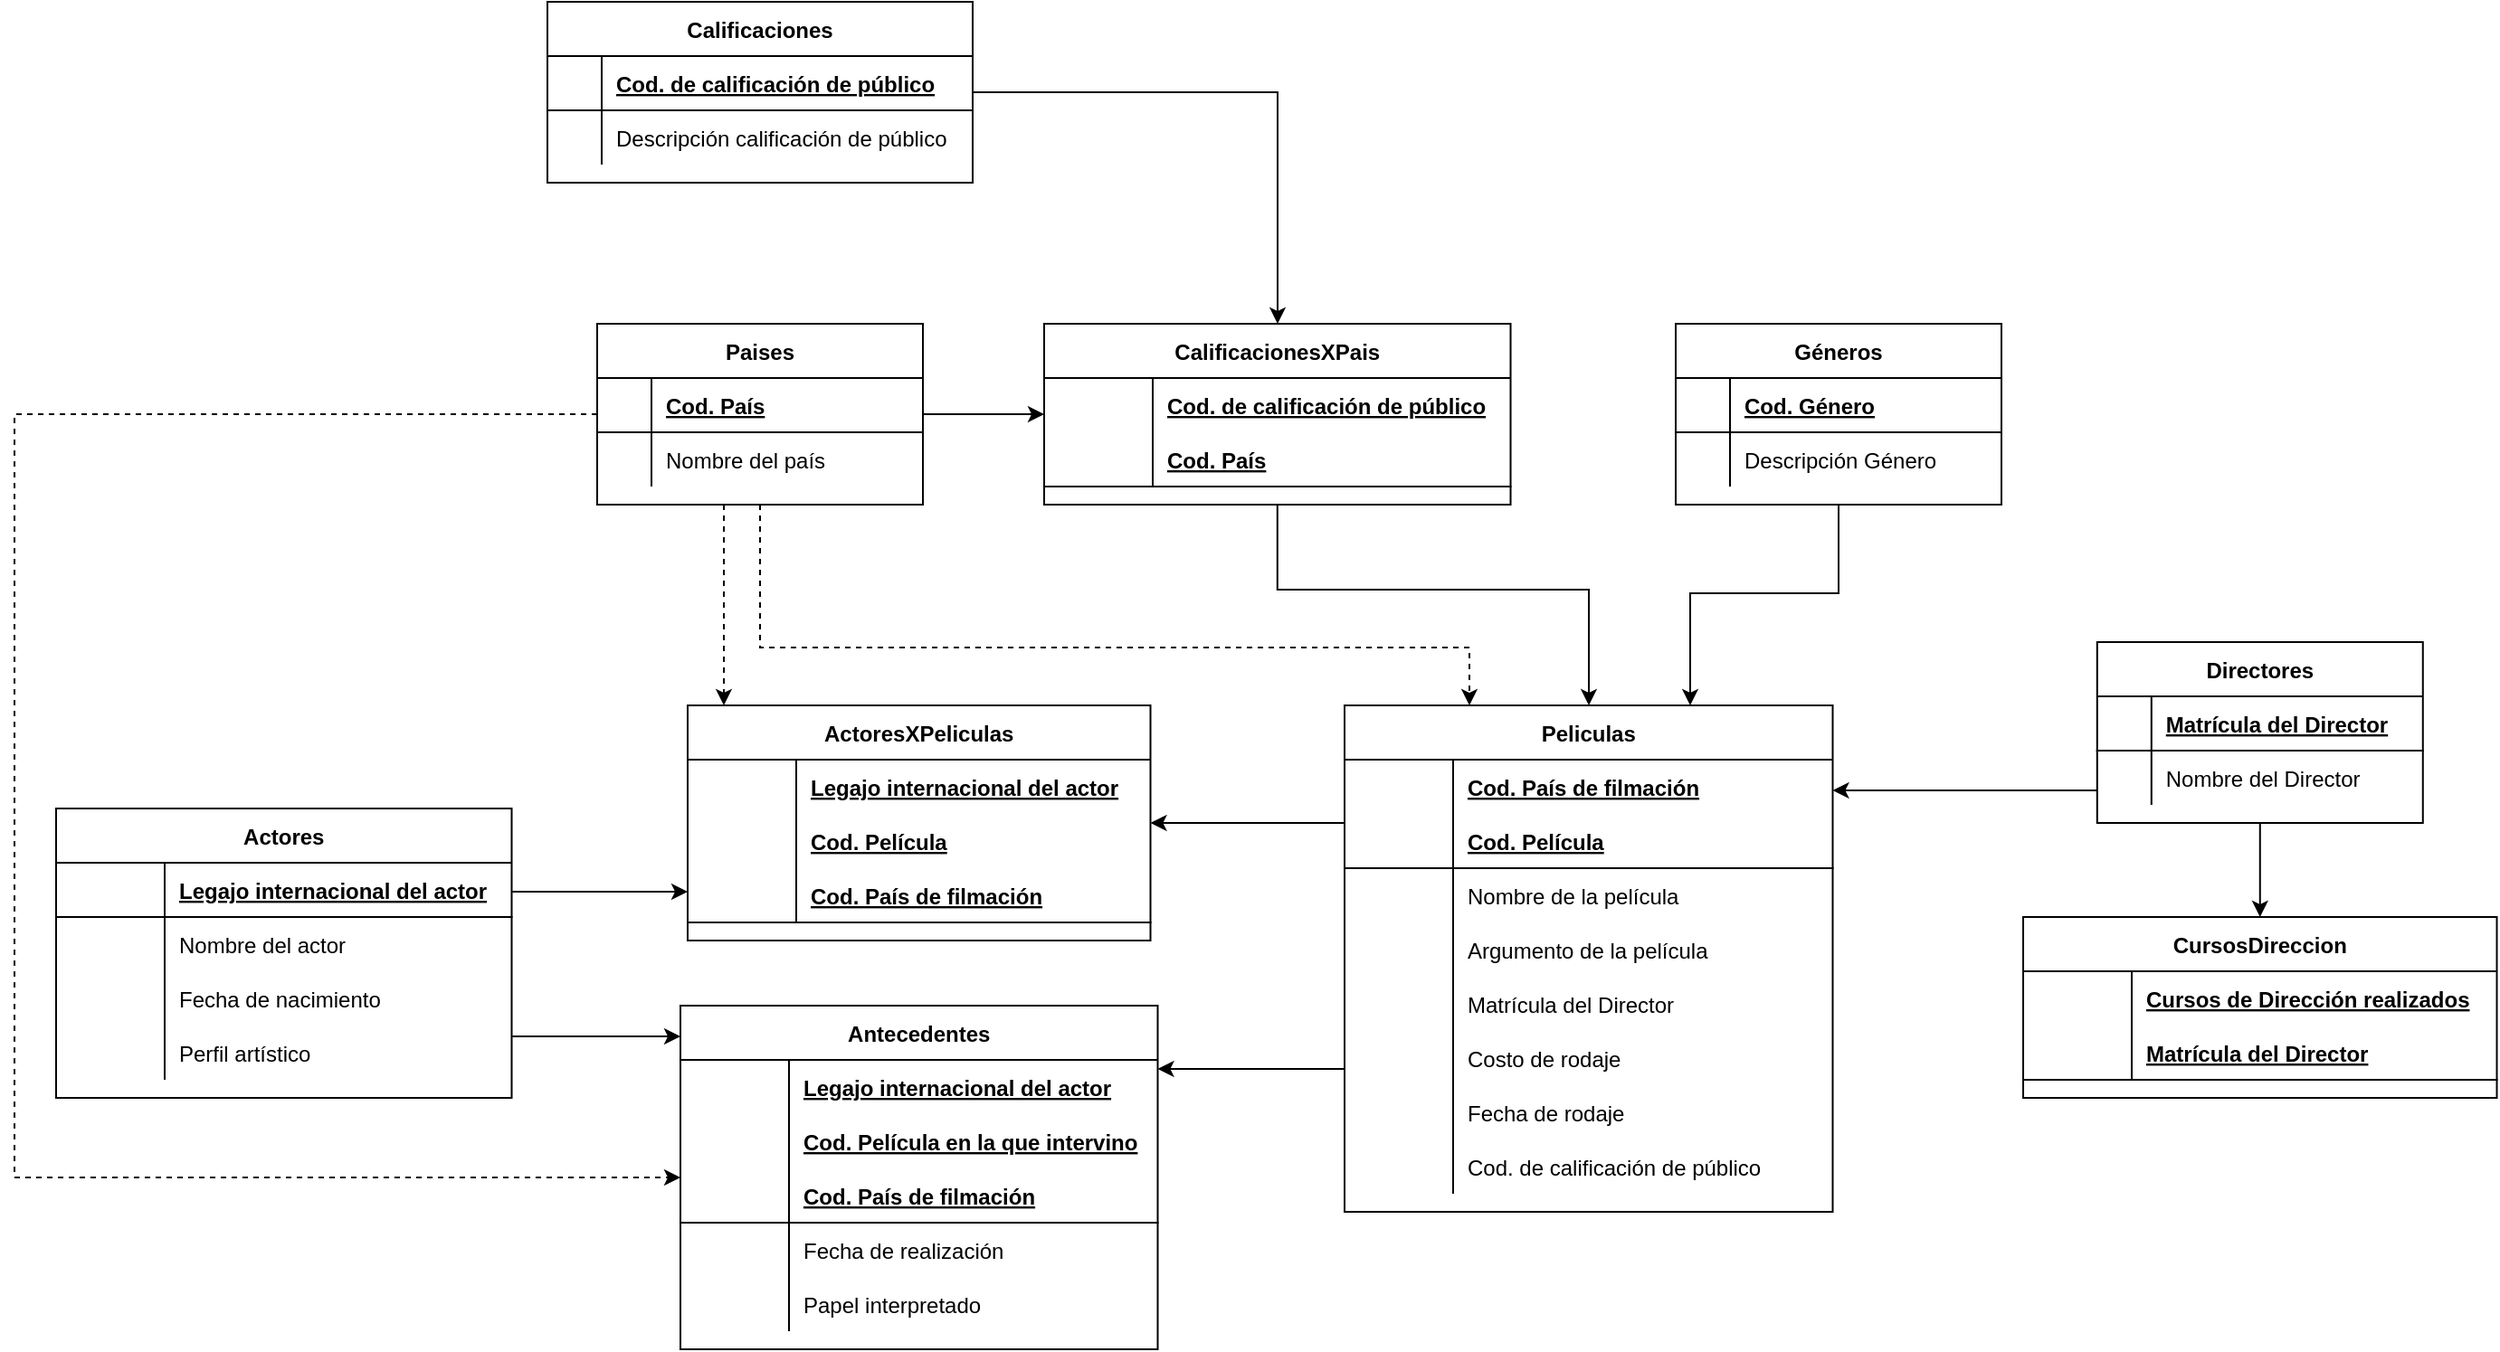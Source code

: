 <mxfile version="14.6.6" type="device"><diagram id="R2lEEEUBdFMjLlhIrx00" name="Page-1"><mxGraphModel dx="1822" dy="1176" grid="0" gridSize="10" guides="1" tooltips="1" connect="1" arrows="1" fold="1" page="0" pageScale="1" pageWidth="850" pageHeight="1100" math="0" shadow="0" extFonts="Permanent Marker^https://fonts.googleapis.com/css?family=Permanent+Marker"><root><mxCell id="0"/><mxCell id="1" parent="0"/><mxCell id="FYzGkgCcQQeUdny1Y622-264" style="edgeStyle=orthogonalEdgeStyle;rounded=0;orthogonalLoop=1;jettySize=auto;html=1;" parent="1" source="FYzGkgCcQQeUdny1Y622-11" target="FYzGkgCcQQeUdny1Y622-243" edge="1"><mxGeometry relative="1" as="geometry"><Array as="points"><mxPoint x="412" y="173"/><mxPoint x="412" y="173"/></Array></mxGeometry></mxCell><mxCell id="FYzGkgCcQQeUdny1Y622-265" style="edgeStyle=orthogonalEdgeStyle;rounded=0;orthogonalLoop=1;jettySize=auto;html=1;" parent="1" source="FYzGkgCcQQeUdny1Y622-11" target="FYzGkgCcQQeUdny1Y622-125" edge="1"><mxGeometry relative="1" as="geometry"><Array as="points"><mxPoint x="358" y="309"/><mxPoint x="358" y="309"/></Array></mxGeometry></mxCell><mxCell id="FYzGkgCcQQeUdny1Y622-11" value="Peliculas" style="shape=table;startSize=30;container=1;collapsible=1;childLayout=tableLayout;fixedRows=1;rowLines=0;fontStyle=1;align=center;resizeLast=1;" parent="1" vertex="1"><mxGeometry x="435" y="108" width="269.75" height="280" as="geometry"/></mxCell><mxCell id="FYzGkgCcQQeUdny1Y622-12" value="" style="shape=partialRectangle;collapsible=0;dropTarget=0;pointerEvents=0;fillColor=none;top=0;left=0;bottom=0;right=0;points=[[0,0.5],[1,0.5]];portConstraint=eastwest;" parent="FYzGkgCcQQeUdny1Y622-11" vertex="1"><mxGeometry y="30" width="269.75" height="30" as="geometry"/></mxCell><mxCell id="FYzGkgCcQQeUdny1Y622-13" value="" style="shape=partialRectangle;connectable=0;fillColor=none;top=0;left=0;bottom=0;right=0;fontStyle=1;overflow=hidden;" parent="FYzGkgCcQQeUdny1Y622-12" vertex="1"><mxGeometry width="60" height="30" as="geometry"/></mxCell><mxCell id="FYzGkgCcQQeUdny1Y622-14" value="Cod. País de filmación" style="shape=partialRectangle;connectable=0;fillColor=none;top=0;left=0;bottom=0;right=0;align=left;spacingLeft=6;fontStyle=5;overflow=hidden;" parent="FYzGkgCcQQeUdny1Y622-12" vertex="1"><mxGeometry x="60" width="209.75" height="30" as="geometry"/></mxCell><mxCell id="FYzGkgCcQQeUdny1Y622-15" value="" style="shape=partialRectangle;collapsible=0;dropTarget=0;pointerEvents=0;fillColor=none;top=0;left=0;bottom=1;right=0;points=[[0,0.5],[1,0.5]];portConstraint=eastwest;" parent="FYzGkgCcQQeUdny1Y622-11" vertex="1"><mxGeometry y="60" width="269.75" height="30" as="geometry"/></mxCell><mxCell id="FYzGkgCcQQeUdny1Y622-16" value="" style="shape=partialRectangle;connectable=0;fillColor=none;top=0;left=0;bottom=0;right=0;fontStyle=1;overflow=hidden;" parent="FYzGkgCcQQeUdny1Y622-15" vertex="1"><mxGeometry width="60" height="30" as="geometry"/></mxCell><mxCell id="FYzGkgCcQQeUdny1Y622-17" value="Cod. Película" style="shape=partialRectangle;connectable=0;fillColor=none;top=0;left=0;bottom=0;right=0;align=left;spacingLeft=6;fontStyle=5;overflow=hidden;" parent="FYzGkgCcQQeUdny1Y622-15" vertex="1"><mxGeometry x="60" width="209.75" height="30" as="geometry"/></mxCell><mxCell id="FYzGkgCcQQeUdny1Y622-36" style="shape=partialRectangle;collapsible=0;dropTarget=0;pointerEvents=0;fillColor=none;top=0;left=0;bottom=0;right=0;points=[[0,0.5],[1,0.5]];portConstraint=eastwest;" parent="FYzGkgCcQQeUdny1Y622-11" vertex="1"><mxGeometry y="90" width="269.75" height="30" as="geometry"/></mxCell><mxCell id="FYzGkgCcQQeUdny1Y622-37" style="shape=partialRectangle;connectable=0;fillColor=none;top=0;left=0;bottom=0;right=0;editable=1;overflow=hidden;" parent="FYzGkgCcQQeUdny1Y622-36" vertex="1"><mxGeometry width="60" height="30" as="geometry"/></mxCell><mxCell id="FYzGkgCcQQeUdny1Y622-38" value="Nombre de la película" style="shape=partialRectangle;connectable=0;fillColor=none;top=0;left=0;bottom=0;right=0;align=left;spacingLeft=6;overflow=hidden;" parent="FYzGkgCcQQeUdny1Y622-36" vertex="1"><mxGeometry x="60" width="209.75" height="30" as="geometry"/></mxCell><mxCell id="FYzGkgCcQQeUdny1Y622-27" style="shape=partialRectangle;collapsible=0;dropTarget=0;pointerEvents=0;fillColor=none;top=0;left=0;bottom=0;right=0;points=[[0,0.5],[1,0.5]];portConstraint=eastwest;" parent="FYzGkgCcQQeUdny1Y622-11" vertex="1"><mxGeometry y="120" width="269.75" height="30" as="geometry"/></mxCell><mxCell id="FYzGkgCcQQeUdny1Y622-28" style="shape=partialRectangle;connectable=0;fillColor=none;top=0;left=0;bottom=0;right=0;editable=1;overflow=hidden;" parent="FYzGkgCcQQeUdny1Y622-27" vertex="1"><mxGeometry width="60" height="30" as="geometry"/></mxCell><mxCell id="FYzGkgCcQQeUdny1Y622-29" value="Argumento de la película" style="shape=partialRectangle;connectable=0;fillColor=none;top=0;left=0;bottom=0;right=0;align=left;spacingLeft=6;overflow=hidden;" parent="FYzGkgCcQQeUdny1Y622-27" vertex="1"><mxGeometry x="60" width="209.75" height="30" as="geometry"/></mxCell><mxCell id="FYzGkgCcQQeUdny1Y622-21" value="" style="shape=partialRectangle;collapsible=0;dropTarget=0;pointerEvents=0;fillColor=none;top=0;left=0;bottom=0;right=0;points=[[0,0.5],[1,0.5]];portConstraint=eastwest;" parent="FYzGkgCcQQeUdny1Y622-11" vertex="1"><mxGeometry y="150" width="269.75" height="30" as="geometry"/></mxCell><mxCell id="FYzGkgCcQQeUdny1Y622-22" value="" style="shape=partialRectangle;connectable=0;fillColor=none;top=0;left=0;bottom=0;right=0;editable=1;overflow=hidden;" parent="FYzGkgCcQQeUdny1Y622-21" vertex="1"><mxGeometry width="60" height="30" as="geometry"/></mxCell><mxCell id="FYzGkgCcQQeUdny1Y622-23" value="Matrícula del Director" style="shape=partialRectangle;connectable=0;fillColor=none;top=0;left=0;bottom=0;right=0;align=left;spacingLeft=6;overflow=hidden;" parent="FYzGkgCcQQeUdny1Y622-21" vertex="1"><mxGeometry x="60" width="209.75" height="30" as="geometry"/></mxCell><mxCell id="FYzGkgCcQQeUdny1Y622-58" style="shape=partialRectangle;collapsible=0;dropTarget=0;pointerEvents=0;fillColor=none;top=0;left=0;bottom=0;right=0;points=[[0,0.5],[1,0.5]];portConstraint=eastwest;" parent="FYzGkgCcQQeUdny1Y622-11" vertex="1"><mxGeometry y="180" width="269.75" height="30" as="geometry"/></mxCell><mxCell id="FYzGkgCcQQeUdny1Y622-59" style="shape=partialRectangle;connectable=0;fillColor=none;top=0;left=0;bottom=0;right=0;editable=1;overflow=hidden;" parent="FYzGkgCcQQeUdny1Y622-58" vertex="1"><mxGeometry width="60" height="30" as="geometry"/></mxCell><mxCell id="FYzGkgCcQQeUdny1Y622-60" value="Costo de rodaje" style="shape=partialRectangle;connectable=0;fillColor=none;top=0;left=0;bottom=0;right=0;align=left;spacingLeft=6;overflow=hidden;" parent="FYzGkgCcQQeUdny1Y622-58" vertex="1"><mxGeometry x="60" width="209.75" height="30" as="geometry"/></mxCell><mxCell id="FYzGkgCcQQeUdny1Y622-55" style="shape=partialRectangle;collapsible=0;dropTarget=0;pointerEvents=0;fillColor=none;top=0;left=0;bottom=0;right=0;points=[[0,0.5],[1,0.5]];portConstraint=eastwest;" parent="FYzGkgCcQQeUdny1Y622-11" vertex="1"><mxGeometry y="210" width="269.75" height="30" as="geometry"/></mxCell><mxCell id="FYzGkgCcQQeUdny1Y622-56" style="shape=partialRectangle;connectable=0;fillColor=none;top=0;left=0;bottom=0;right=0;editable=1;overflow=hidden;" parent="FYzGkgCcQQeUdny1Y622-55" vertex="1"><mxGeometry width="60" height="30" as="geometry"/></mxCell><mxCell id="FYzGkgCcQQeUdny1Y622-57" value="Fecha de rodaje" style="shape=partialRectangle;connectable=0;fillColor=none;top=0;left=0;bottom=0;right=0;align=left;spacingLeft=6;overflow=hidden;" parent="FYzGkgCcQQeUdny1Y622-55" vertex="1"><mxGeometry x="60" width="209.75" height="30" as="geometry"/></mxCell><mxCell id="FYzGkgCcQQeUdny1Y622-52" style="shape=partialRectangle;collapsible=0;dropTarget=0;pointerEvents=0;fillColor=none;top=0;left=0;bottom=0;right=0;points=[[0,0.5],[1,0.5]];portConstraint=eastwest;" parent="FYzGkgCcQQeUdny1Y622-11" vertex="1"><mxGeometry y="240" width="269.75" height="30" as="geometry"/></mxCell><mxCell id="FYzGkgCcQQeUdny1Y622-53" style="shape=partialRectangle;connectable=0;fillColor=none;top=0;left=0;bottom=0;right=0;editable=1;overflow=hidden;" parent="FYzGkgCcQQeUdny1Y622-52" vertex="1"><mxGeometry width="60" height="30" as="geometry"/></mxCell><mxCell id="FYzGkgCcQQeUdny1Y622-54" value="Cod. de calificación de público" style="shape=partialRectangle;connectable=0;fillColor=none;top=0;left=0;bottom=0;right=0;align=left;spacingLeft=6;overflow=hidden;" parent="FYzGkgCcQQeUdny1Y622-52" vertex="1"><mxGeometry x="60" width="209.75" height="30" as="geometry"/></mxCell><mxCell id="FYzGkgCcQQeUdny1Y622-39" value="CursosDireccion" style="shape=table;startSize=30;container=1;collapsible=1;childLayout=tableLayout;fixedRows=1;rowLines=0;fontStyle=1;align=center;resizeLast=1;" parent="1" vertex="1"><mxGeometry x="810.01" y="225" width="261.75" height="100" as="geometry"/></mxCell><mxCell id="FYzGkgCcQQeUdny1Y622-40" value="" style="shape=partialRectangle;collapsible=0;dropTarget=0;pointerEvents=0;fillColor=none;top=0;left=0;bottom=0;right=0;points=[[0,0.5],[1,0.5]];portConstraint=eastwest;" parent="FYzGkgCcQQeUdny1Y622-39" vertex="1"><mxGeometry y="30" width="261.75" height="30" as="geometry"/></mxCell><mxCell id="FYzGkgCcQQeUdny1Y622-41" value="" style="shape=partialRectangle;connectable=0;fillColor=none;top=0;left=0;bottom=0;right=0;fontStyle=1;overflow=hidden;" parent="FYzGkgCcQQeUdny1Y622-40" vertex="1"><mxGeometry width="60" height="30" as="geometry"/></mxCell><mxCell id="FYzGkgCcQQeUdny1Y622-42" value="Cursos de Dirección realizados" style="shape=partialRectangle;connectable=0;fillColor=none;top=0;left=0;bottom=0;right=0;align=left;spacingLeft=6;fontStyle=5;overflow=hidden;" parent="FYzGkgCcQQeUdny1Y622-40" vertex="1"><mxGeometry x="60" width="201.75" height="30" as="geometry"/></mxCell><mxCell id="FYzGkgCcQQeUdny1Y622-43" value="" style="shape=partialRectangle;collapsible=0;dropTarget=0;pointerEvents=0;fillColor=none;top=0;left=0;bottom=1;right=0;points=[[0,0.5],[1,0.5]];portConstraint=eastwest;" parent="FYzGkgCcQQeUdny1Y622-39" vertex="1"><mxGeometry y="60" width="261.75" height="30" as="geometry"/></mxCell><mxCell id="FYzGkgCcQQeUdny1Y622-44" value="" style="shape=partialRectangle;connectable=0;fillColor=none;top=0;left=0;bottom=0;right=0;fontStyle=1;overflow=hidden;" parent="FYzGkgCcQQeUdny1Y622-43" vertex="1"><mxGeometry width="60" height="30" as="geometry"/></mxCell><mxCell id="FYzGkgCcQQeUdny1Y622-45" value="Matrícula del Director" style="shape=partialRectangle;connectable=0;fillColor=none;top=0;left=0;bottom=0;right=0;align=left;spacingLeft=6;fontStyle=5;overflow=hidden;" parent="FYzGkgCcQQeUdny1Y622-43" vertex="1"><mxGeometry x="60" width="201.75" height="30" as="geometry"/></mxCell><mxCell id="FYzGkgCcQQeUdny1Y622-262" style="edgeStyle=orthogonalEdgeStyle;rounded=0;orthogonalLoop=1;jettySize=auto;html=1;" parent="1" source="FYzGkgCcQQeUdny1Y622-64" target="FYzGkgCcQQeUdny1Y622-243" edge="1"><mxGeometry relative="1" as="geometry"><Array as="points"><mxPoint x="51" y="211"/><mxPoint x="51" y="211"/></Array></mxGeometry></mxCell><mxCell id="FYzGkgCcQQeUdny1Y622-263" style="edgeStyle=orthogonalEdgeStyle;rounded=0;orthogonalLoop=1;jettySize=auto;html=1;" parent="1" source="FYzGkgCcQQeUdny1Y622-64" target="FYzGkgCcQQeUdny1Y622-125" edge="1"><mxGeometry relative="1" as="geometry"><Array as="points"><mxPoint x="47" y="291"/><mxPoint x="47" y="291"/></Array></mxGeometry></mxCell><mxCell id="FYzGkgCcQQeUdny1Y622-64" value="Actores" style="shape=table;startSize=30;container=1;collapsible=1;childLayout=tableLayout;fixedRows=1;rowLines=0;fontStyle=1;align=center;resizeLast=1;" parent="1" vertex="1"><mxGeometry x="-277" y="165" width="251.75" height="160" as="geometry"/></mxCell><mxCell id="FYzGkgCcQQeUdny1Y622-68" value="" style="shape=partialRectangle;collapsible=0;dropTarget=0;pointerEvents=0;fillColor=none;top=0;left=0;bottom=1;right=0;points=[[0,0.5],[1,0.5]];portConstraint=eastwest;" parent="FYzGkgCcQQeUdny1Y622-64" vertex="1"><mxGeometry y="30" width="251.75" height="30" as="geometry"/></mxCell><mxCell id="FYzGkgCcQQeUdny1Y622-69" value="" style="shape=partialRectangle;connectable=0;fillColor=none;top=0;left=0;bottom=0;right=0;fontStyle=1;overflow=hidden;" parent="FYzGkgCcQQeUdny1Y622-68" vertex="1"><mxGeometry width="60" height="30" as="geometry"/></mxCell><mxCell id="FYzGkgCcQQeUdny1Y622-70" value="Legajo internacional del actor" style="shape=partialRectangle;connectable=0;fillColor=none;top=0;left=0;bottom=0;right=0;align=left;spacingLeft=6;fontStyle=5;overflow=hidden;" parent="FYzGkgCcQQeUdny1Y622-68" vertex="1"><mxGeometry x="60" width="191.75" height="30" as="geometry"/></mxCell><mxCell id="FYzGkgCcQQeUdny1Y622-71" value="" style="shape=partialRectangle;collapsible=0;dropTarget=0;pointerEvents=0;fillColor=none;top=0;left=0;bottom=0;right=0;points=[[0,0.5],[1,0.5]];portConstraint=eastwest;" parent="FYzGkgCcQQeUdny1Y622-64" vertex="1"><mxGeometry y="60" width="251.75" height="30" as="geometry"/></mxCell><mxCell id="FYzGkgCcQQeUdny1Y622-72" value="" style="shape=partialRectangle;connectable=0;fillColor=none;top=0;left=0;bottom=0;right=0;editable=1;overflow=hidden;" parent="FYzGkgCcQQeUdny1Y622-71" vertex="1"><mxGeometry width="60" height="30" as="geometry"/></mxCell><mxCell id="FYzGkgCcQQeUdny1Y622-73" value="Nombre del actor" style="shape=partialRectangle;connectable=0;fillColor=none;top=0;left=0;bottom=0;right=0;align=left;spacingLeft=6;overflow=hidden;" parent="FYzGkgCcQQeUdny1Y622-71" vertex="1"><mxGeometry x="60" width="191.75" height="30" as="geometry"/></mxCell><mxCell id="FYzGkgCcQQeUdny1Y622-74" value="" style="shape=partialRectangle;collapsible=0;dropTarget=0;pointerEvents=0;fillColor=none;top=0;left=0;bottom=0;right=0;points=[[0,0.5],[1,0.5]];portConstraint=eastwest;" parent="FYzGkgCcQQeUdny1Y622-64" vertex="1"><mxGeometry y="90" width="251.75" height="30" as="geometry"/></mxCell><mxCell id="FYzGkgCcQQeUdny1Y622-75" value="" style="shape=partialRectangle;connectable=0;fillColor=none;top=0;left=0;bottom=0;right=0;editable=1;overflow=hidden;" parent="FYzGkgCcQQeUdny1Y622-74" vertex="1"><mxGeometry width="60" height="30" as="geometry"/></mxCell><mxCell id="FYzGkgCcQQeUdny1Y622-76" value="Fecha de nacimiento" style="shape=partialRectangle;connectable=0;fillColor=none;top=0;left=0;bottom=0;right=0;align=left;spacingLeft=6;overflow=hidden;" parent="FYzGkgCcQQeUdny1Y622-74" vertex="1"><mxGeometry x="60" width="191.75" height="30" as="geometry"/></mxCell><mxCell id="FYzGkgCcQQeUdny1Y622-83" style="shape=partialRectangle;collapsible=0;dropTarget=0;pointerEvents=0;fillColor=none;top=0;left=0;bottom=0;right=0;points=[[0,0.5],[1,0.5]];portConstraint=eastwest;" parent="FYzGkgCcQQeUdny1Y622-64" vertex="1"><mxGeometry y="120" width="251.75" height="30" as="geometry"/></mxCell><mxCell id="FYzGkgCcQQeUdny1Y622-84" style="shape=partialRectangle;connectable=0;fillColor=none;top=0;left=0;bottom=0;right=0;editable=1;overflow=hidden;" parent="FYzGkgCcQQeUdny1Y622-83" vertex="1"><mxGeometry width="60" height="30" as="geometry"/></mxCell><mxCell id="FYzGkgCcQQeUdny1Y622-85" value="Perfil artístico" style="shape=partialRectangle;connectable=0;fillColor=none;top=0;left=0;bottom=0;right=0;align=left;spacingLeft=6;overflow=hidden;" parent="FYzGkgCcQQeUdny1Y622-83" vertex="1"><mxGeometry x="60" width="191.75" height="30" as="geometry"/></mxCell><mxCell id="FYzGkgCcQQeUdny1Y622-125" value="Antecedentes" style="shape=table;startSize=30;container=1;collapsible=1;childLayout=tableLayout;fixedRows=1;rowLines=0;fontStyle=1;align=center;resizeLast=1;" parent="1" vertex="1"><mxGeometry x="68" y="274" width="263.75" height="190" as="geometry"/></mxCell><mxCell id="FYzGkgCcQQeUdny1Y622-141" style="shape=partialRectangle;collapsible=0;dropTarget=0;pointerEvents=0;fillColor=none;top=0;left=0;bottom=0;right=0;points=[[0,0.5],[1,0.5]];portConstraint=eastwest;" parent="FYzGkgCcQQeUdny1Y622-125" vertex="1"><mxGeometry y="30" width="263.75" height="30" as="geometry"/></mxCell><mxCell id="FYzGkgCcQQeUdny1Y622-142" style="shape=partialRectangle;connectable=0;fillColor=none;top=0;left=0;bottom=0;right=0;fontStyle=1;overflow=hidden;" parent="FYzGkgCcQQeUdny1Y622-141" vertex="1"><mxGeometry width="60" height="30" as="geometry"/></mxCell><mxCell id="FYzGkgCcQQeUdny1Y622-143" value="Legajo internacional del actor" style="shape=partialRectangle;connectable=0;fillColor=none;top=0;left=0;bottom=0;right=0;align=left;spacingLeft=6;fontStyle=5;overflow=hidden;" parent="FYzGkgCcQQeUdny1Y622-141" vertex="1"><mxGeometry x="60" width="203.75" height="30" as="geometry"/></mxCell><mxCell id="FYzGkgCcQQeUdny1Y622-126" value="" style="shape=partialRectangle;collapsible=0;dropTarget=0;pointerEvents=0;fillColor=none;top=0;left=0;bottom=0;right=0;points=[[0,0.5],[1,0.5]];portConstraint=eastwest;" parent="FYzGkgCcQQeUdny1Y622-125" vertex="1"><mxGeometry y="60" width="263.75" height="30" as="geometry"/></mxCell><mxCell id="FYzGkgCcQQeUdny1Y622-127" value="" style="shape=partialRectangle;connectable=0;fillColor=none;top=0;left=0;bottom=0;right=0;fontStyle=1;overflow=hidden;" parent="FYzGkgCcQQeUdny1Y622-126" vertex="1"><mxGeometry width="60" height="30" as="geometry"/></mxCell><mxCell id="FYzGkgCcQQeUdny1Y622-128" value="Cod. Película en la que intervino" style="shape=partialRectangle;connectable=0;fillColor=none;top=0;left=0;bottom=0;right=0;align=left;spacingLeft=6;fontStyle=5;overflow=hidden;" parent="FYzGkgCcQQeUdny1Y622-126" vertex="1"><mxGeometry x="60" width="203.75" height="30" as="geometry"/></mxCell><mxCell id="FYzGkgCcQQeUdny1Y622-129" value="" style="shape=partialRectangle;collapsible=0;dropTarget=0;pointerEvents=0;fillColor=none;top=0;left=0;bottom=1;right=0;points=[[0,0.5],[1,0.5]];portConstraint=eastwest;" parent="FYzGkgCcQQeUdny1Y622-125" vertex="1"><mxGeometry y="90" width="263.75" height="30" as="geometry"/></mxCell><mxCell id="FYzGkgCcQQeUdny1Y622-130" value="" style="shape=partialRectangle;connectable=0;fillColor=none;top=0;left=0;bottom=0;right=0;fontStyle=1;overflow=hidden;" parent="FYzGkgCcQQeUdny1Y622-129" vertex="1"><mxGeometry width="60" height="30" as="geometry"/></mxCell><mxCell id="FYzGkgCcQQeUdny1Y622-131" value="Cod. País de filmación" style="shape=partialRectangle;connectable=0;fillColor=none;top=0;left=0;bottom=0;right=0;align=left;spacingLeft=6;fontStyle=5;overflow=hidden;" parent="FYzGkgCcQQeUdny1Y622-129" vertex="1"><mxGeometry x="60" width="203.75" height="30" as="geometry"/></mxCell><mxCell id="FYzGkgCcQQeUdny1Y622-135" value="" style="shape=partialRectangle;collapsible=0;dropTarget=0;pointerEvents=0;fillColor=none;top=0;left=0;bottom=0;right=0;points=[[0,0.5],[1,0.5]];portConstraint=eastwest;" parent="FYzGkgCcQQeUdny1Y622-125" vertex="1"><mxGeometry y="120" width="263.75" height="30" as="geometry"/></mxCell><mxCell id="FYzGkgCcQQeUdny1Y622-136" value="" style="shape=partialRectangle;connectable=0;fillColor=none;top=0;left=0;bottom=0;right=0;editable=1;overflow=hidden;" parent="FYzGkgCcQQeUdny1Y622-135" vertex="1"><mxGeometry width="60" height="30" as="geometry"/></mxCell><mxCell id="FYzGkgCcQQeUdny1Y622-137" value="Fecha de realización" style="shape=partialRectangle;connectable=0;fillColor=none;top=0;left=0;bottom=0;right=0;align=left;spacingLeft=6;overflow=hidden;" parent="FYzGkgCcQQeUdny1Y622-135" vertex="1"><mxGeometry x="60" width="203.75" height="30" as="geometry"/></mxCell><mxCell id="FYzGkgCcQQeUdny1Y622-144" style="shape=partialRectangle;collapsible=0;dropTarget=0;pointerEvents=0;fillColor=none;top=0;left=0;bottom=0;right=0;points=[[0,0.5],[1,0.5]];portConstraint=eastwest;" parent="FYzGkgCcQQeUdny1Y622-125" vertex="1"><mxGeometry y="150" width="263.75" height="30" as="geometry"/></mxCell><mxCell id="FYzGkgCcQQeUdny1Y622-145" style="shape=partialRectangle;connectable=0;fillColor=none;top=0;left=0;bottom=0;right=0;editable=1;overflow=hidden;" parent="FYzGkgCcQQeUdny1Y622-144" vertex="1"><mxGeometry width="60" height="30" as="geometry"/></mxCell><mxCell id="FYzGkgCcQQeUdny1Y622-146" value="Papel interpretado" style="shape=partialRectangle;connectable=0;fillColor=none;top=0;left=0;bottom=0;right=0;align=left;spacingLeft=6;overflow=hidden;" parent="FYzGkgCcQQeUdny1Y622-144" vertex="1"><mxGeometry x="60" width="203.75" height="30" as="geometry"/></mxCell><mxCell id="FYzGkgCcQQeUdny1Y622-237" style="edgeStyle=orthogonalEdgeStyle;rounded=0;orthogonalLoop=1;jettySize=auto;html=1;" parent="1" source="FYzGkgCcQQeUdny1Y622-150" target="FYzGkgCcQQeUdny1Y622-223" edge="1"><mxGeometry relative="1" as="geometry"/></mxCell><mxCell id="5Jl5adzdShVe3TvG0cln-1" style="edgeStyle=orthogonalEdgeStyle;rounded=0;orthogonalLoop=1;jettySize=auto;html=1;dashed=1;" edge="1" parent="1" source="FYzGkgCcQQeUdny1Y622-150" target="FYzGkgCcQQeUdny1Y622-11"><mxGeometry relative="1" as="geometry"><Array as="points"><mxPoint x="112" y="76"/><mxPoint x="504" y="76"/></Array></mxGeometry></mxCell><mxCell id="5Jl5adzdShVe3TvG0cln-2" style="edgeStyle=orthogonalEdgeStyle;rounded=0;orthogonalLoop=1;jettySize=auto;html=1;dashed=1;" edge="1" parent="1" source="FYzGkgCcQQeUdny1Y622-150" target="FYzGkgCcQQeUdny1Y622-243"><mxGeometry relative="1" as="geometry"><Array as="points"><mxPoint x="92" y="26"/><mxPoint x="92" y="26"/></Array></mxGeometry></mxCell><mxCell id="5Jl5adzdShVe3TvG0cln-3" style="edgeStyle=orthogonalEdgeStyle;rounded=0;orthogonalLoop=1;jettySize=auto;html=1;dashed=1;" edge="1" parent="1" source="FYzGkgCcQQeUdny1Y622-150" target="FYzGkgCcQQeUdny1Y622-125"><mxGeometry relative="1" as="geometry"><Array as="points"><mxPoint x="-300" y="-53"/><mxPoint x="-300" y="369"/></Array></mxGeometry></mxCell><mxCell id="FYzGkgCcQQeUdny1Y622-150" value="Paises" style="shape=table;startSize=30;container=1;collapsible=1;childLayout=tableLayout;fixedRows=1;rowLines=0;fontStyle=1;align=center;resizeLast=1;" parent="1" vertex="1"><mxGeometry x="22" y="-103" width="180" height="100" as="geometry"/></mxCell><mxCell id="FYzGkgCcQQeUdny1Y622-151" value="" style="shape=partialRectangle;collapsible=0;dropTarget=0;pointerEvents=0;fillColor=none;top=0;left=0;bottom=1;right=0;points=[[0,0.5],[1,0.5]];portConstraint=eastwest;" parent="FYzGkgCcQQeUdny1Y622-150" vertex="1"><mxGeometry y="30" width="180" height="30" as="geometry"/></mxCell><mxCell id="FYzGkgCcQQeUdny1Y622-152" value="" style="shape=partialRectangle;connectable=0;fillColor=none;top=0;left=0;bottom=0;right=0;fontStyle=1;overflow=hidden;" parent="FYzGkgCcQQeUdny1Y622-151" vertex="1"><mxGeometry width="30" height="30" as="geometry"/></mxCell><mxCell id="FYzGkgCcQQeUdny1Y622-153" value="Cod. País" style="shape=partialRectangle;connectable=0;fillColor=none;top=0;left=0;bottom=0;right=0;align=left;spacingLeft=6;fontStyle=5;overflow=hidden;" parent="FYzGkgCcQQeUdny1Y622-151" vertex="1"><mxGeometry x="30" width="150" height="30" as="geometry"/></mxCell><mxCell id="FYzGkgCcQQeUdny1Y622-154" value="" style="shape=partialRectangle;collapsible=0;dropTarget=0;pointerEvents=0;fillColor=none;top=0;left=0;bottom=0;right=0;points=[[0,0.5],[1,0.5]];portConstraint=eastwest;" parent="FYzGkgCcQQeUdny1Y622-150" vertex="1"><mxGeometry y="60" width="180" height="30" as="geometry"/></mxCell><mxCell id="FYzGkgCcQQeUdny1Y622-155" value="" style="shape=partialRectangle;connectable=0;fillColor=none;top=0;left=0;bottom=0;right=0;editable=1;overflow=hidden;" parent="FYzGkgCcQQeUdny1Y622-154" vertex="1"><mxGeometry width="30" height="30" as="geometry"/></mxCell><mxCell id="FYzGkgCcQQeUdny1Y622-156" value="Nombre del país" style="shape=partialRectangle;connectable=0;fillColor=none;top=0;left=0;bottom=0;right=0;align=left;spacingLeft=6;overflow=hidden;" parent="FYzGkgCcQQeUdny1Y622-154" vertex="1"><mxGeometry x="30" width="150" height="30" as="geometry"/></mxCell><mxCell id="FYzGkgCcQQeUdny1Y622-241" style="edgeStyle=orthogonalEdgeStyle;rounded=0;orthogonalLoop=1;jettySize=auto;html=1;" parent="1" source="FYzGkgCcQQeUdny1Y622-163" target="FYzGkgCcQQeUdny1Y622-11" edge="1"><mxGeometry relative="1" as="geometry"><Array as="points"><mxPoint x="708" y="46"/><mxPoint x="626" y="46"/></Array></mxGeometry></mxCell><mxCell id="FYzGkgCcQQeUdny1Y622-163" value="Géneros" style="shape=table;startSize=30;container=1;collapsible=1;childLayout=tableLayout;fixedRows=1;rowLines=0;fontStyle=1;align=center;resizeLast=1;" parent="1" vertex="1"><mxGeometry x="618" y="-103" width="180" height="100" as="geometry"/></mxCell><mxCell id="FYzGkgCcQQeUdny1Y622-164" value="" style="shape=partialRectangle;collapsible=0;dropTarget=0;pointerEvents=0;fillColor=none;top=0;left=0;bottom=1;right=0;points=[[0,0.5],[1,0.5]];portConstraint=eastwest;" parent="FYzGkgCcQQeUdny1Y622-163" vertex="1"><mxGeometry y="30" width="180" height="30" as="geometry"/></mxCell><mxCell id="FYzGkgCcQQeUdny1Y622-165" value="" style="shape=partialRectangle;connectable=0;fillColor=none;top=0;left=0;bottom=0;right=0;fontStyle=1;overflow=hidden;" parent="FYzGkgCcQQeUdny1Y622-164" vertex="1"><mxGeometry width="30" height="30" as="geometry"/></mxCell><mxCell id="FYzGkgCcQQeUdny1Y622-166" value="Cod. Género" style="shape=partialRectangle;connectable=0;fillColor=none;top=0;left=0;bottom=0;right=0;align=left;spacingLeft=6;fontStyle=5;overflow=hidden;" parent="FYzGkgCcQQeUdny1Y622-164" vertex="1"><mxGeometry x="30" width="150" height="30" as="geometry"/></mxCell><mxCell id="FYzGkgCcQQeUdny1Y622-167" value="" style="shape=partialRectangle;collapsible=0;dropTarget=0;pointerEvents=0;fillColor=none;top=0;left=0;bottom=0;right=0;points=[[0,0.5],[1,0.5]];portConstraint=eastwest;" parent="FYzGkgCcQQeUdny1Y622-163" vertex="1"><mxGeometry y="60" width="180" height="30" as="geometry"/></mxCell><mxCell id="FYzGkgCcQQeUdny1Y622-168" value="" style="shape=partialRectangle;connectable=0;fillColor=none;top=0;left=0;bottom=0;right=0;editable=1;overflow=hidden;" parent="FYzGkgCcQQeUdny1Y622-167" vertex="1"><mxGeometry width="30" height="30" as="geometry"/></mxCell><mxCell id="FYzGkgCcQQeUdny1Y622-169" value="Descripción Género" style="shape=partialRectangle;connectable=0;fillColor=none;top=0;left=0;bottom=0;right=0;align=left;spacingLeft=6;overflow=hidden;" parent="FYzGkgCcQQeUdny1Y622-167" vertex="1"><mxGeometry x="30" width="150" height="30" as="geometry"/></mxCell><mxCell id="FYzGkgCcQQeUdny1Y622-239" style="edgeStyle=orthogonalEdgeStyle;rounded=0;orthogonalLoop=1;jettySize=auto;html=1;" parent="1" source="FYzGkgCcQQeUdny1Y622-189" target="FYzGkgCcQQeUdny1Y622-39" edge="1"><mxGeometry relative="1" as="geometry"/></mxCell><mxCell id="FYzGkgCcQQeUdny1Y622-240" style="edgeStyle=orthogonalEdgeStyle;rounded=0;orthogonalLoop=1;jettySize=auto;html=1;" parent="1" source="FYzGkgCcQQeUdny1Y622-189" target="FYzGkgCcQQeUdny1Y622-11" edge="1"><mxGeometry relative="1" as="geometry"><mxPoint x="735" y="241" as="targetPoint"/><Array as="points"><mxPoint x="783" y="155"/><mxPoint x="783" y="155"/></Array></mxGeometry></mxCell><mxCell id="FYzGkgCcQQeUdny1Y622-189" value="Directores" style="shape=table;startSize=30;container=1;collapsible=1;childLayout=tableLayout;fixedRows=1;rowLines=0;fontStyle=1;align=center;resizeLast=1;" parent="1" vertex="1"><mxGeometry x="850.89" y="73" width="180" height="100" as="geometry"/></mxCell><mxCell id="FYzGkgCcQQeUdny1Y622-190" value="" style="shape=partialRectangle;collapsible=0;dropTarget=0;pointerEvents=0;fillColor=none;top=0;left=0;bottom=1;right=0;points=[[0,0.5],[1,0.5]];portConstraint=eastwest;" parent="FYzGkgCcQQeUdny1Y622-189" vertex="1"><mxGeometry y="30" width="180" height="30" as="geometry"/></mxCell><mxCell id="FYzGkgCcQQeUdny1Y622-191" value="" style="shape=partialRectangle;connectable=0;fillColor=none;top=0;left=0;bottom=0;right=0;fontStyle=1;overflow=hidden;" parent="FYzGkgCcQQeUdny1Y622-190" vertex="1"><mxGeometry width="30" height="30" as="geometry"/></mxCell><mxCell id="FYzGkgCcQQeUdny1Y622-192" value="Matrícula del Director" style="shape=partialRectangle;connectable=0;fillColor=none;top=0;left=0;bottom=0;right=0;align=left;spacingLeft=6;fontStyle=5;overflow=hidden;" parent="FYzGkgCcQQeUdny1Y622-190" vertex="1"><mxGeometry x="30" width="150" height="30" as="geometry"/></mxCell><mxCell id="FYzGkgCcQQeUdny1Y622-193" value="" style="shape=partialRectangle;collapsible=0;dropTarget=0;pointerEvents=0;fillColor=none;top=0;left=0;bottom=0;right=0;points=[[0,0.5],[1,0.5]];portConstraint=eastwest;" parent="FYzGkgCcQQeUdny1Y622-189" vertex="1"><mxGeometry y="60" width="180" height="30" as="geometry"/></mxCell><mxCell id="FYzGkgCcQQeUdny1Y622-194" value="" style="shape=partialRectangle;connectable=0;fillColor=none;top=0;left=0;bottom=0;right=0;editable=1;overflow=hidden;" parent="FYzGkgCcQQeUdny1Y622-193" vertex="1"><mxGeometry width="30" height="30" as="geometry"/></mxCell><mxCell id="FYzGkgCcQQeUdny1Y622-195" value="Nombre del Director" style="shape=partialRectangle;connectable=0;fillColor=none;top=0;left=0;bottom=0;right=0;align=left;spacingLeft=6;overflow=hidden;" parent="FYzGkgCcQQeUdny1Y622-193" vertex="1"><mxGeometry x="30" width="150" height="30" as="geometry"/></mxCell><mxCell id="FYzGkgCcQQeUdny1Y622-236" style="edgeStyle=orthogonalEdgeStyle;rounded=0;orthogonalLoop=1;jettySize=auto;html=1;" parent="1" source="FYzGkgCcQQeUdny1Y622-202" target="FYzGkgCcQQeUdny1Y622-223" edge="1"><mxGeometry relative="1" as="geometry"><Array as="points"><mxPoint x="398" y="-231"/></Array></mxGeometry></mxCell><mxCell id="FYzGkgCcQQeUdny1Y622-202" value="Calificaciones" style="shape=table;startSize=30;container=1;collapsible=1;childLayout=tableLayout;fixedRows=1;rowLines=0;fontStyle=1;align=center;resizeLast=1;" parent="1" vertex="1"><mxGeometry x="-5.5" y="-281" width="235" height="100" as="geometry"/></mxCell><mxCell id="FYzGkgCcQQeUdny1Y622-203" value="" style="shape=partialRectangle;collapsible=0;dropTarget=0;pointerEvents=0;fillColor=none;top=0;left=0;bottom=1;right=0;points=[[0,0.5],[1,0.5]];portConstraint=eastwest;" parent="FYzGkgCcQQeUdny1Y622-202" vertex="1"><mxGeometry y="30" width="235" height="30" as="geometry"/></mxCell><mxCell id="FYzGkgCcQQeUdny1Y622-204" value="" style="shape=partialRectangle;connectable=0;fillColor=none;top=0;left=0;bottom=0;right=0;fontStyle=1;overflow=hidden;" parent="FYzGkgCcQQeUdny1Y622-203" vertex="1"><mxGeometry width="30" height="30" as="geometry"/></mxCell><mxCell id="FYzGkgCcQQeUdny1Y622-205" value="Cod. de calificación de público" style="shape=partialRectangle;connectable=0;fillColor=none;top=0;left=0;bottom=0;right=0;align=left;spacingLeft=6;fontStyle=5;overflow=hidden;" parent="FYzGkgCcQQeUdny1Y622-203" vertex="1"><mxGeometry x="30" width="205" height="30" as="geometry"/></mxCell><mxCell id="FYzGkgCcQQeUdny1Y622-206" value="" style="shape=partialRectangle;collapsible=0;dropTarget=0;pointerEvents=0;fillColor=none;top=0;left=0;bottom=0;right=0;points=[[0,0.5],[1,0.5]];portConstraint=eastwest;" parent="FYzGkgCcQQeUdny1Y622-202" vertex="1"><mxGeometry y="60" width="235" height="30" as="geometry"/></mxCell><mxCell id="FYzGkgCcQQeUdny1Y622-207" value="" style="shape=partialRectangle;connectable=0;fillColor=none;top=0;left=0;bottom=0;right=0;editable=1;overflow=hidden;" parent="FYzGkgCcQQeUdny1Y622-206" vertex="1"><mxGeometry width="30" height="30" as="geometry"/></mxCell><mxCell id="FYzGkgCcQQeUdny1Y622-208" value="Descripción calificación de público" style="shape=partialRectangle;connectable=0;fillColor=none;top=0;left=0;bottom=0;right=0;align=left;spacingLeft=6;overflow=hidden;" parent="FYzGkgCcQQeUdny1Y622-206" vertex="1"><mxGeometry x="30" width="205" height="30" as="geometry"/></mxCell><mxCell id="FYzGkgCcQQeUdny1Y622-238" style="edgeStyle=orthogonalEdgeStyle;rounded=0;orthogonalLoop=1;jettySize=auto;html=1;" parent="1" source="FYzGkgCcQQeUdny1Y622-223" target="FYzGkgCcQQeUdny1Y622-11" edge="1"><mxGeometry relative="1" as="geometry"><Array as="points"><mxPoint x="398" y="44"/><mxPoint x="570" y="44"/></Array></mxGeometry></mxCell><mxCell id="FYzGkgCcQQeUdny1Y622-223" value="CalificacionesXPais" style="shape=table;startSize=30;container=1;collapsible=1;childLayout=tableLayout;fixedRows=1;rowLines=0;fontStyle=1;align=center;resizeLast=1;" parent="1" vertex="1"><mxGeometry x="269" y="-103" width="257.75" height="100" as="geometry"/></mxCell><mxCell id="FYzGkgCcQQeUdny1Y622-224" value="" style="shape=partialRectangle;collapsible=0;dropTarget=0;pointerEvents=0;fillColor=none;top=0;left=0;bottom=0;right=0;points=[[0,0.5],[1,0.5]];portConstraint=eastwest;" parent="FYzGkgCcQQeUdny1Y622-223" vertex="1"><mxGeometry y="30" width="257.75" height="30" as="geometry"/></mxCell><mxCell id="FYzGkgCcQQeUdny1Y622-225" value="" style="shape=partialRectangle;connectable=0;fillColor=none;top=0;left=0;bottom=0;right=0;fontStyle=1;overflow=hidden;" parent="FYzGkgCcQQeUdny1Y622-224" vertex="1"><mxGeometry width="60" height="30" as="geometry"/></mxCell><mxCell id="FYzGkgCcQQeUdny1Y622-226" value="Cod. de calificación de público" style="shape=partialRectangle;connectable=0;fillColor=none;top=0;left=0;bottom=0;right=0;align=left;spacingLeft=6;fontStyle=5;overflow=hidden;" parent="FYzGkgCcQQeUdny1Y622-224" vertex="1"><mxGeometry x="60" width="197.75" height="30" as="geometry"/></mxCell><mxCell id="FYzGkgCcQQeUdny1Y622-227" value="" style="shape=partialRectangle;collapsible=0;dropTarget=0;pointerEvents=0;fillColor=none;top=0;left=0;bottom=1;right=0;points=[[0,0.5],[1,0.5]];portConstraint=eastwest;" parent="FYzGkgCcQQeUdny1Y622-223" vertex="1"><mxGeometry y="60" width="257.75" height="30" as="geometry"/></mxCell><mxCell id="FYzGkgCcQQeUdny1Y622-228" value="" style="shape=partialRectangle;connectable=0;fillColor=none;top=0;left=0;bottom=0;right=0;fontStyle=1;overflow=hidden;" parent="FYzGkgCcQQeUdny1Y622-227" vertex="1"><mxGeometry width="60" height="30" as="geometry"/></mxCell><mxCell id="FYzGkgCcQQeUdny1Y622-229" value="Cod. País" style="shape=partialRectangle;connectable=0;fillColor=none;top=0;left=0;bottom=0;right=0;align=left;spacingLeft=6;fontStyle=5;overflow=hidden;" parent="FYzGkgCcQQeUdny1Y622-227" vertex="1"><mxGeometry x="60" width="197.75" height="30" as="geometry"/></mxCell><mxCell id="FYzGkgCcQQeUdny1Y622-243" value="ActoresXPeliculas" style="shape=table;startSize=30;container=1;collapsible=1;childLayout=tableLayout;fixedRows=1;rowLines=0;fontStyle=1;align=center;resizeLast=1;" parent="1" vertex="1"><mxGeometry x="72" y="108" width="255.75" height="130" as="geometry"/></mxCell><mxCell id="FYzGkgCcQQeUdny1Y622-244" value="" style="shape=partialRectangle;collapsible=0;dropTarget=0;pointerEvents=0;fillColor=none;top=0;left=0;bottom=0;right=0;points=[[0,0.5],[1,0.5]];portConstraint=eastwest;" parent="FYzGkgCcQQeUdny1Y622-243" vertex="1"><mxGeometry y="30" width="255.75" height="30" as="geometry"/></mxCell><mxCell id="FYzGkgCcQQeUdny1Y622-245" value="" style="shape=partialRectangle;connectable=0;fillColor=none;top=0;left=0;bottom=0;right=0;fontStyle=1;overflow=hidden;" parent="FYzGkgCcQQeUdny1Y622-244" vertex="1"><mxGeometry width="60" height="30" as="geometry"/></mxCell><mxCell id="FYzGkgCcQQeUdny1Y622-246" value="Legajo internacional del actor" style="shape=partialRectangle;connectable=0;fillColor=none;top=0;left=0;bottom=0;right=0;align=left;spacingLeft=6;fontStyle=5;overflow=hidden;" parent="FYzGkgCcQQeUdny1Y622-244" vertex="1"><mxGeometry x="60" width="195.75" height="30" as="geometry"/></mxCell><mxCell id="FYzGkgCcQQeUdny1Y622-259" style="shape=partialRectangle;collapsible=0;dropTarget=0;pointerEvents=0;fillColor=none;top=0;left=0;bottom=0;right=0;points=[[0,0.5],[1,0.5]];portConstraint=eastwest;" parent="FYzGkgCcQQeUdny1Y622-243" vertex="1"><mxGeometry y="60" width="255.75" height="30" as="geometry"/></mxCell><mxCell id="FYzGkgCcQQeUdny1Y622-260" style="shape=partialRectangle;connectable=0;fillColor=none;top=0;left=0;bottom=0;right=0;fontStyle=1;overflow=hidden;" parent="FYzGkgCcQQeUdny1Y622-259" vertex="1"><mxGeometry width="60" height="30" as="geometry"/></mxCell><mxCell id="FYzGkgCcQQeUdny1Y622-261" value="Cod. Película" style="shape=partialRectangle;connectable=0;fillColor=none;top=0;left=0;bottom=0;right=0;align=left;spacingLeft=6;fontStyle=5;overflow=hidden;" parent="FYzGkgCcQQeUdny1Y622-259" vertex="1"><mxGeometry x="60" width="195.75" height="30" as="geometry"/></mxCell><mxCell id="FYzGkgCcQQeUdny1Y622-247" value="" style="shape=partialRectangle;collapsible=0;dropTarget=0;pointerEvents=0;fillColor=none;top=0;left=0;bottom=1;right=0;points=[[0,0.5],[1,0.5]];portConstraint=eastwest;" parent="FYzGkgCcQQeUdny1Y622-243" vertex="1"><mxGeometry y="90" width="255.75" height="30" as="geometry"/></mxCell><mxCell id="FYzGkgCcQQeUdny1Y622-248" value="" style="shape=partialRectangle;connectable=0;fillColor=none;top=0;left=0;bottom=0;right=0;fontStyle=1;overflow=hidden;" parent="FYzGkgCcQQeUdny1Y622-247" vertex="1"><mxGeometry width="60" height="30" as="geometry"/></mxCell><mxCell id="FYzGkgCcQQeUdny1Y622-249" value="Cod. País de filmación" style="shape=partialRectangle;connectable=0;fillColor=none;top=0;left=0;bottom=0;right=0;align=left;spacingLeft=6;fontStyle=5;overflow=hidden;" parent="FYzGkgCcQQeUdny1Y622-247" vertex="1"><mxGeometry x="60" width="195.75" height="30" as="geometry"/></mxCell></root></mxGraphModel></diagram></mxfile>